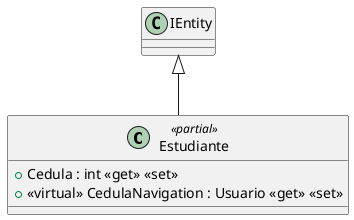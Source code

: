 @startuml
class Estudiante <<partial>> {
    + Cedula : int <<get>> <<set>>
    + <<virtual>> CedulaNavigation : Usuario <<get>> <<set>>
}
IEntity <|-- Estudiante
@enduml
